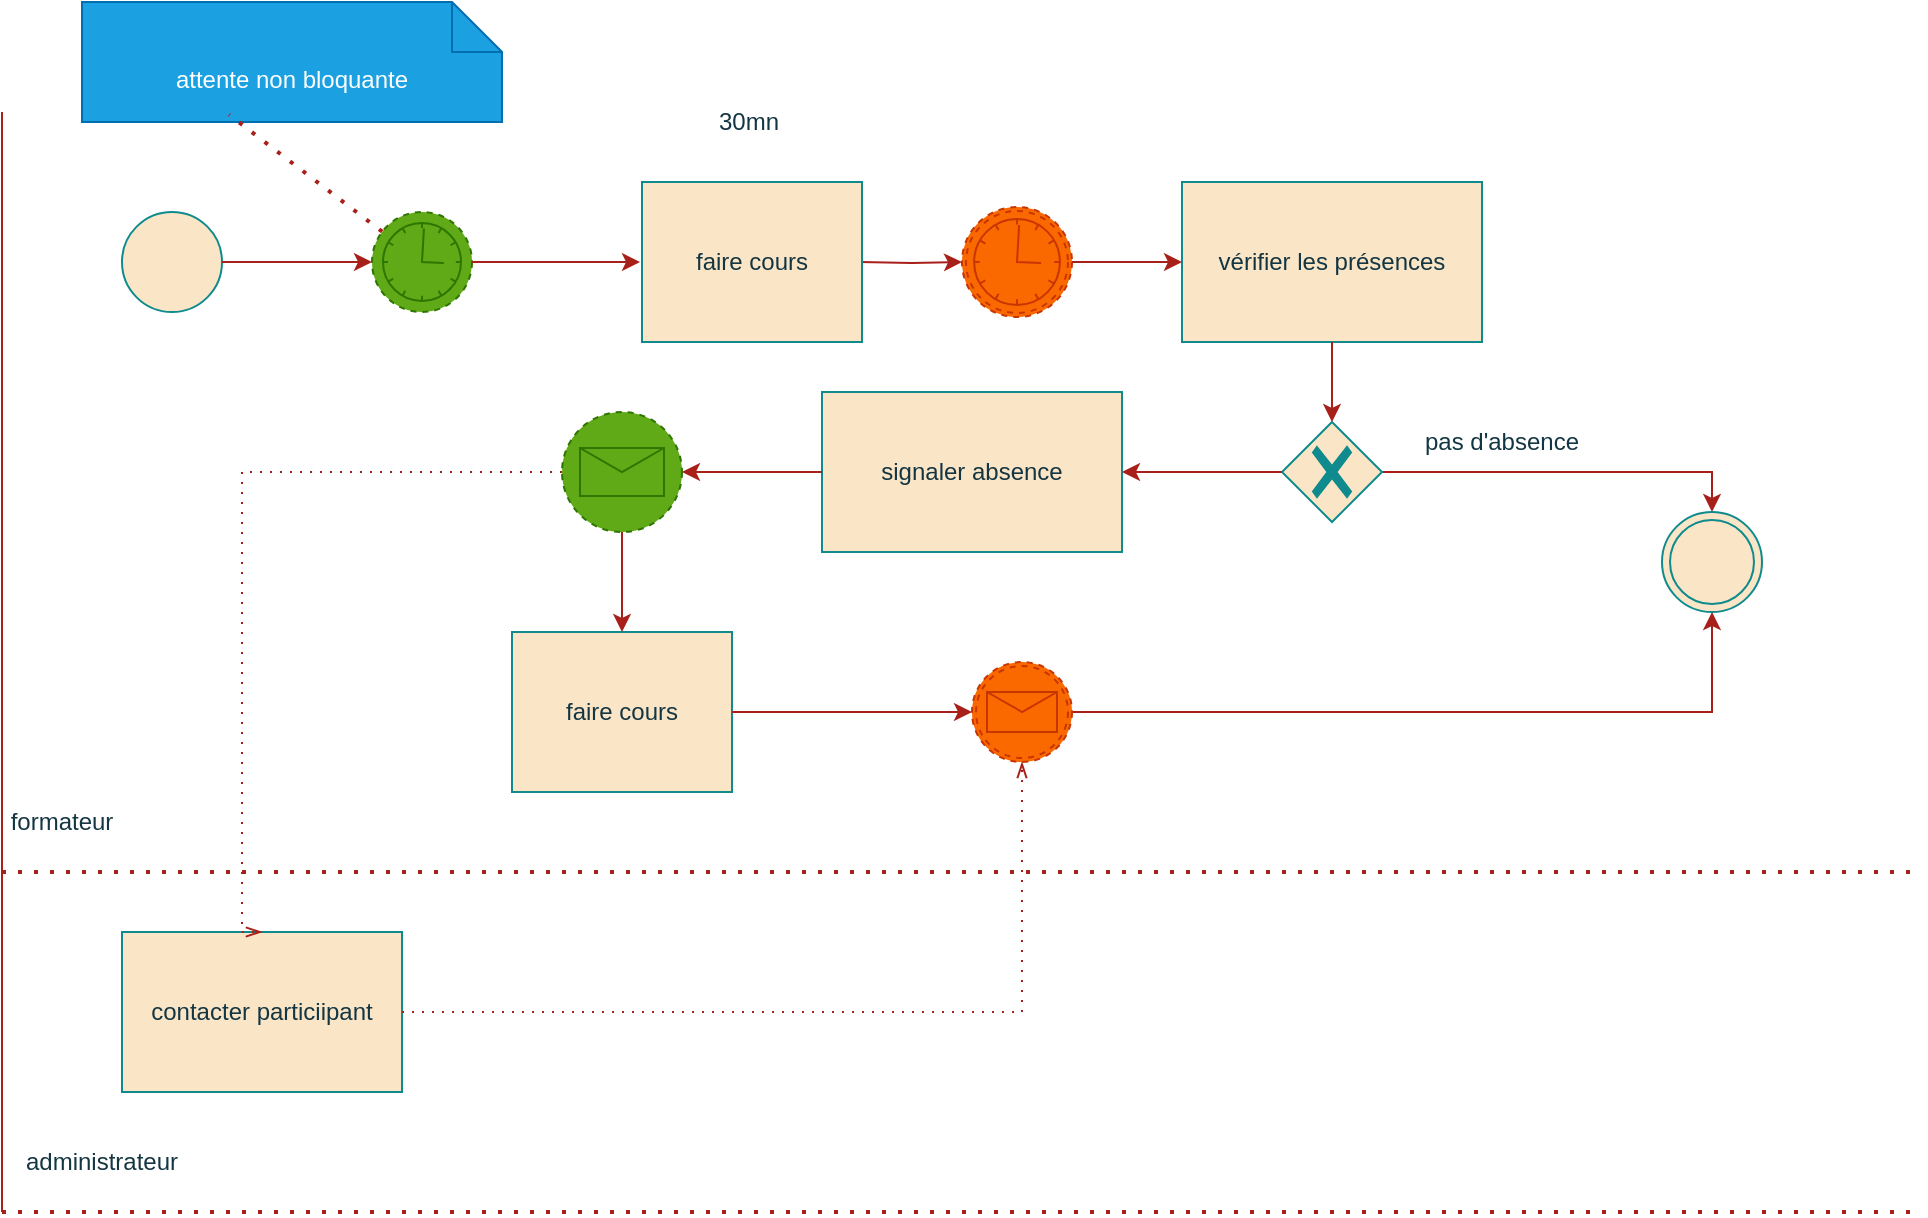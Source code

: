 <mxfile version="28.2.7">
  <diagram name="Page-1" id="EYg3MqegUCzYYS_CXkTB">
    <mxGraphModel dx="1092" dy="565" grid="1" gridSize="10" guides="1" tooltips="1" connect="1" arrows="1" fold="1" page="1" pageScale="1" pageWidth="827" pageHeight="1169" math="0" shadow="0">
      <root>
        <mxCell id="0" />
        <mxCell id="1" parent="0" />
        <mxCell id="wHHLx8FjQf187PXlfKUF-98" value="" style="points=[[0.145,0.145,0],[0.5,0,0],[0.855,0.145,0],[1,0.5,0],[0.855,0.855,0],[0.5,1,0],[0.145,0.855,0],[0,0.5,0]];shape=mxgraph.bpmn.event;html=1;verticalLabelPosition=bottom;labelBackgroundColor=#ffffff;verticalAlign=top;align=center;perimeter=ellipsePerimeter;outlineConnect=0;aspect=fixed;outline=standard;symbol=general;strokeColor=#0F8B8D;fontColor=#143642;fillColor=#FAE5C7;" vertex="1" parent="1">
          <mxGeometry x="100" y="170" width="50" height="50" as="geometry" />
        </mxCell>
        <mxCell id="wHHLx8FjQf187PXlfKUF-101" value="" style="points=[[0.145,0.145,0],[0.5,0,0],[0.855,0.145,0],[1,0.5,0],[0.855,0.855,0],[0.5,1,0],[0.145,0.855,0],[0,0.5,0]];shape=mxgraph.bpmn.event;html=1;verticalLabelPosition=bottom;labelBackgroundColor=#ffffff;verticalAlign=top;align=center;perimeter=ellipsePerimeter;outlineConnect=0;aspect=fixed;outline=eventNonint;symbol=timer;strokeColor=#2D7600;fontColor=#ffffff;fillColor=#60a917;" vertex="1" parent="1">
          <mxGeometry x="225" y="170" width="50" height="50" as="geometry" />
        </mxCell>
        <mxCell id="wHHLx8FjQf187PXlfKUF-102" value="30mn" style="text;html=1;whiteSpace=wrap;strokeColor=none;fillColor=none;align=center;verticalAlign=middle;rounded=0;fontColor=#143642;" vertex="1" parent="1">
          <mxGeometry x="386" y="110" width="55" height="30" as="geometry" />
        </mxCell>
        <mxCell id="wHHLx8FjQf187PXlfKUF-103" value="attente non bloquante" style="shape=note2;boundedLbl=1;whiteSpace=wrap;html=1;size=25;verticalAlign=top;align=center;strokeColor=#006EAF;fontColor=#ffffff;fillColor=#1ba1e2;" vertex="1" parent="1">
          <mxGeometry x="80" y="65" width="210" height="60" as="geometry" />
        </mxCell>
        <mxCell id="wHHLx8FjQf187PXlfKUF-104" value="" style="endArrow=none;dashed=1;html=1;dashPattern=1 3;strokeWidth=2;rounded=0;strokeColor=#A8201A;fontColor=#143642;fillColor=#FAE5C7;entryX=0.35;entryY=0.939;entryDx=0;entryDy=0;entryPerimeter=0;" edge="1" parent="1" source="wHHLx8FjQf187PXlfKUF-101" target="wHHLx8FjQf187PXlfKUF-103">
          <mxGeometry width="50" height="50" relative="1" as="geometry">
            <mxPoint x="390" y="280" as="sourcePoint" />
            <mxPoint x="440" y="230" as="targetPoint" />
          </mxGeometry>
        </mxCell>
        <mxCell id="wHHLx8FjQf187PXlfKUF-105" value="" style="endArrow=classic;html=1;rounded=0;strokeColor=#A8201A;fontColor=#143642;fillColor=#FAE5C7;exitX=1;exitY=0.5;exitDx=0;exitDy=0;exitPerimeter=0;" edge="1" parent="1" source="wHHLx8FjQf187PXlfKUF-98" target="wHHLx8FjQf187PXlfKUF-101">
          <mxGeometry width="50" height="50" relative="1" as="geometry">
            <mxPoint x="390" y="280" as="sourcePoint" />
            <mxPoint x="440" y="230" as="targetPoint" />
          </mxGeometry>
        </mxCell>
        <mxCell id="wHHLx8FjQf187PXlfKUF-106" value="vérifier les présences" style="points=[[0.25,0,0],[0.5,0,0],[0.75,0,0],[1,0.25,0],[1,0.5,0],[1,0.75,0],[0.75,1,0],[0.5,1,0],[0.25,1,0],[0,0.75,0],[0,0.5,0],[0,0.25,0]];shape=mxgraph.bpmn.task2;whiteSpace=wrap;rectStyle=rounded;size=10;html=1;container=1;expand=0;collapsible=0;taskMarker=abstract;isLoopStandard=1;strokeColor=#0F8B8D;fontColor=#143642;fillColor=#FAE5C7;" vertex="1" parent="1">
          <mxGeometry x="630" y="155" width="150" height="80" as="geometry" />
        </mxCell>
        <mxCell id="wHHLx8FjQf187PXlfKUF-112" style="edgeStyle=orthogonalEdgeStyle;rounded=0;orthogonalLoop=1;jettySize=auto;html=1;entryX=0.5;entryY=0;entryDx=0;entryDy=0;strokeColor=#A8201A;fontColor=#143642;fillColor=#FAE5C7;" edge="1" parent="1" source="wHHLx8FjQf187PXlfKUF-108" target="wHHLx8FjQf187PXlfKUF-111">
          <mxGeometry relative="1" as="geometry" />
        </mxCell>
        <mxCell id="wHHLx8FjQf187PXlfKUF-108" value="" style="points=[[0.25,0.25,0],[0.5,0,0],[0.75,0.25,0],[1,0.5,0],[0.75,0.75,0],[0.5,1,0],[0.25,0.75,0],[0,0.5,0]];shape=mxgraph.bpmn.gateway2;html=1;verticalLabelPosition=bottom;labelBackgroundColor=#ffffff;verticalAlign=top;align=center;perimeter=rhombusPerimeter;outlineConnect=0;outline=none;symbol=none;gwType=exclusive;strokeColor=#0F8B8D;fontColor=#143642;fillColor=#FAE5C7;" vertex="1" parent="1">
          <mxGeometry x="680" y="275" width="50" height="50" as="geometry" />
        </mxCell>
        <mxCell id="wHHLx8FjQf187PXlfKUF-109" value="" style="endArrow=classic;html=1;rounded=0;strokeColor=#A8201A;fontColor=#143642;fillColor=#FAE5C7;exitX=0.5;exitY=1;exitDx=0;exitDy=0;exitPerimeter=0;entryX=0.5;entryY=0;entryDx=0;entryDy=0;entryPerimeter=0;" edge="1" parent="1" source="wHHLx8FjQf187PXlfKUF-106" target="wHHLx8FjQf187PXlfKUF-108">
          <mxGeometry width="50" height="50" relative="1" as="geometry">
            <mxPoint x="540" y="205" as="sourcePoint" />
            <mxPoint x="630" y="205" as="targetPoint" />
          </mxGeometry>
        </mxCell>
        <mxCell id="wHHLx8FjQf187PXlfKUF-111" value="" style="ellipse;shape=doubleEllipse;html=1;dashed=0;whiteSpace=wrap;aspect=fixed;strokeColor=#0F8B8D;fontColor=#143642;fillColor=#FAE5C7;" vertex="1" parent="1">
          <mxGeometry x="870" y="320" width="50" height="50" as="geometry" />
        </mxCell>
        <mxCell id="wHHLx8FjQf187PXlfKUF-113" value="pas d&#39;absence" style="text;html=1;whiteSpace=wrap;strokeColor=none;fillColor=none;align=center;verticalAlign=middle;rounded=0;fontColor=#143642;" vertex="1" parent="1">
          <mxGeometry x="720" y="270" width="140" height="30" as="geometry" />
        </mxCell>
        <mxCell id="wHHLx8FjQf187PXlfKUF-114" value="" style="points=[[0.145,0.145,0],[0.5,0,0],[0.855,0.145,0],[1,0.5,0],[0.855,0.855,0],[0.5,1,0],[0.145,0.855,0],[0,0.5,0]];shape=mxgraph.bpmn.event;html=1;verticalLabelPosition=bottom;labelBackgroundColor=#ffffff;verticalAlign=top;align=center;perimeter=ellipsePerimeter;outlineConnect=0;aspect=fixed;outline=boundNonint;symbol=timer;strokeColor=#C73500;fontColor=#000000;fillColor=#fa6800;" vertex="1" parent="1">
          <mxGeometry x="520" y="167.5" width="55" height="55" as="geometry" />
        </mxCell>
        <mxCell id="wHHLx8FjQf187PXlfKUF-118" style="edgeStyle=orthogonalEdgeStyle;rounded=0;orthogonalLoop=1;jettySize=auto;html=1;strokeColor=#A8201A;fontColor=#143642;fillColor=#FAE5C7;" edge="1" parent="1" target="wHHLx8FjQf187PXlfKUF-114">
          <mxGeometry relative="1" as="geometry">
            <mxPoint x="469" y="195" as="sourcePoint" />
          </mxGeometry>
        </mxCell>
        <mxCell id="wHHLx8FjQf187PXlfKUF-117" style="edgeStyle=orthogonalEdgeStyle;rounded=0;orthogonalLoop=1;jettySize=auto;html=1;entryX=0;entryY=0.5;entryDx=0;entryDy=0;entryPerimeter=0;strokeColor=#A8201A;fontColor=#143642;fillColor=#FAE5C7;" edge="1" parent="1" source="wHHLx8FjQf187PXlfKUF-101">
          <mxGeometry relative="1" as="geometry">
            <mxPoint x="359" y="195" as="targetPoint" />
          </mxGeometry>
        </mxCell>
        <mxCell id="wHHLx8FjQf187PXlfKUF-119" style="edgeStyle=orthogonalEdgeStyle;rounded=0;orthogonalLoop=1;jettySize=auto;html=1;entryX=0;entryY=0.5;entryDx=0;entryDy=0;entryPerimeter=0;strokeColor=#A8201A;fontColor=#143642;fillColor=#FAE5C7;" edge="1" parent="1" source="wHHLx8FjQf187PXlfKUF-114" target="wHHLx8FjQf187PXlfKUF-106">
          <mxGeometry relative="1" as="geometry" />
        </mxCell>
        <mxCell id="wHHLx8FjQf187PXlfKUF-120" value="signaler absence" style="points=[[0.25,0,0],[0.5,0,0],[0.75,0,0],[1,0.25,0],[1,0.5,0],[1,0.75,0],[0.75,1,0],[0.5,1,0],[0.25,1,0],[0,0.75,0],[0,0.5,0],[0,0.25,0]];shape=mxgraph.bpmn.task2;whiteSpace=wrap;rectStyle=rounded;size=10;html=1;container=1;expand=0;collapsible=0;taskMarker=abstract;isLoopStandard=1;strokeColor=#0F8B8D;fontColor=#143642;fillColor=#FAE5C7;" vertex="1" parent="1">
          <mxGeometry x="450" y="260" width="150" height="80" as="geometry" />
        </mxCell>
        <mxCell id="wHHLx8FjQf187PXlfKUF-121" style="edgeStyle=orthogonalEdgeStyle;rounded=0;orthogonalLoop=1;jettySize=auto;html=1;entryX=1;entryY=0.5;entryDx=0;entryDy=0;entryPerimeter=0;strokeColor=#A8201A;fontColor=#143642;fillColor=#FAE5C7;" edge="1" parent="1" source="wHHLx8FjQf187PXlfKUF-108" target="wHHLx8FjQf187PXlfKUF-120">
          <mxGeometry relative="1" as="geometry" />
        </mxCell>
        <mxCell id="wHHLx8FjQf187PXlfKUF-124" value="&lt;div&gt;faire cours&lt;/div&gt;" style="points=[[0.25,0,0],[0.5,0,0],[0.75,0,0],[1,0.25,0],[1,0.5,0],[1,0.75,0],[0.75,1,0],[0.5,1,0],[0.25,1,0],[0,0.75,0],[0,0.5,0],[0,0.25,0]];shape=mxgraph.bpmn.task2;whiteSpace=wrap;rectStyle=rounded;size=10;html=1;container=1;expand=0;collapsible=0;taskMarker=abstract;strokeColor=#0F8B8D;fontColor=#143642;fillColor=#FAE5C7;" vertex="1" parent="1">
          <mxGeometry x="360" y="155" width="110" height="80" as="geometry" />
        </mxCell>
        <mxCell id="wHHLx8FjQf187PXlfKUF-125" value="&lt;div&gt;faire cours&lt;/div&gt;" style="points=[[0.25,0,0],[0.5,0,0],[0.75,0,0],[1,0.25,0],[1,0.5,0],[1,0.75,0],[0.75,1,0],[0.5,1,0],[0.25,1,0],[0,0.75,0],[0,0.5,0],[0,0.25,0]];shape=mxgraph.bpmn.task2;whiteSpace=wrap;rectStyle=rounded;size=10;html=1;container=1;expand=0;collapsible=0;taskMarker=abstract;strokeColor=#0F8B8D;fontColor=#143642;fillColor=#FAE5C7;" vertex="1" parent="1">
          <mxGeometry x="295" y="380" width="110" height="80" as="geometry" />
        </mxCell>
        <mxCell id="wHHLx8FjQf187PXlfKUF-126" value="" style="edgeStyle=orthogonalEdgeStyle;rounded=0;orthogonalLoop=1;jettySize=auto;html=1;strokeColor=#A8201A;fontColor=#143642;fillColor=#FAE5C7;" edge="1" parent="1" source="wHHLx8FjQf187PXlfKUF-120" target="wHHLx8FjQf187PXlfKUF-122">
          <mxGeometry relative="1" as="geometry">
            <mxPoint x="340" y="300" as="targetPoint" />
            <mxPoint x="450" y="300" as="sourcePoint" />
          </mxGeometry>
        </mxCell>
        <mxCell id="wHHLx8FjQf187PXlfKUF-122" value="" style="points=[[0.145,0.145,0],[0.5,0,0],[0.855,0.145,0],[1,0.5,0],[0.855,0.855,0],[0.5,1,0],[0.145,0.855,0],[0,0.5,0]];shape=mxgraph.bpmn.event;html=1;verticalLabelPosition=bottom;labelBackgroundColor=#ffffff;verticalAlign=top;align=center;perimeter=ellipsePerimeter;outlineConnect=0;aspect=fixed;outline=eventNonint;symbol=message;strokeColor=#2D7600;fontColor=#ffffff;fillColor=#60a917;" vertex="1" parent="1">
          <mxGeometry x="320" y="270" width="60" height="60" as="geometry" />
        </mxCell>
        <mxCell id="wHHLx8FjQf187PXlfKUF-129" style="edgeStyle=orthogonalEdgeStyle;rounded=0;orthogonalLoop=1;jettySize=auto;html=1;entryX=0.5;entryY=0;entryDx=0;entryDy=0;entryPerimeter=0;strokeColor=#A8201A;fontColor=#143642;fillColor=#FAE5C7;" edge="1" parent="1" source="wHHLx8FjQf187PXlfKUF-122" target="wHHLx8FjQf187PXlfKUF-125">
          <mxGeometry relative="1" as="geometry" />
        </mxCell>
        <mxCell id="wHHLx8FjQf187PXlfKUF-131" value="formateur" style="text;html=1;whiteSpace=wrap;strokeColor=none;fillColor=none;align=center;verticalAlign=middle;rounded=0;fontColor=#143642;" vertex="1" parent="1">
          <mxGeometry x="40" y="460" width="60" height="30" as="geometry" />
        </mxCell>
        <mxCell id="wHHLx8FjQf187PXlfKUF-133" value="administrateur" style="text;html=1;whiteSpace=wrap;strokeColor=none;fillColor=none;align=center;verticalAlign=middle;rounded=0;fontColor=#143642;" vertex="1" parent="1">
          <mxGeometry x="40" y="630" width="100" height="30" as="geometry" />
        </mxCell>
        <mxCell id="wHHLx8FjQf187PXlfKUF-134" value="contacter particiipant" style="points=[[0.25,0,0],[0.5,0,0],[0.75,0,0],[1,0.25,0],[1,0.5,0],[1,0.75,0],[0.75,1,0],[0.5,1,0],[0.25,1,0],[0,0.75,0],[0,0.5,0],[0,0.25,0]];shape=mxgraph.bpmn.task2;whiteSpace=wrap;rectStyle=rounded;size=10;html=1;container=1;expand=0;collapsible=0;taskMarker=abstract;isLoopStandard=1;strokeColor=#0F8B8D;fontColor=#143642;fillColor=#FAE5C7;" vertex="1" parent="1">
          <mxGeometry x="100" y="530" width="140" height="80" as="geometry" />
        </mxCell>
        <mxCell id="wHHLx8FjQf187PXlfKUF-136" value="" style="endArrow=none;html=1;rounded=0;strokeColor=#A8201A;fontColor=#143642;fillColor=#FAE5C7;" edge="1" parent="1">
          <mxGeometry width="50" height="50" relative="1" as="geometry">
            <mxPoint x="40" y="670" as="sourcePoint" />
            <mxPoint x="40" y="120" as="targetPoint" />
          </mxGeometry>
        </mxCell>
        <mxCell id="wHHLx8FjQf187PXlfKUF-137" value="" style="endArrow=none;dashed=1;html=1;dashPattern=1 3;strokeWidth=2;rounded=0;strokeColor=#A8201A;fontColor=#143642;fillColor=#FAE5C7;" edge="1" parent="1">
          <mxGeometry width="50" height="50" relative="1" as="geometry">
            <mxPoint x="40" y="500" as="sourcePoint" />
            <mxPoint x="1000" y="500" as="targetPoint" />
          </mxGeometry>
        </mxCell>
        <mxCell id="wHHLx8FjQf187PXlfKUF-138" value="" style="endArrow=none;dashed=1;html=1;dashPattern=1 3;strokeWidth=2;rounded=0;strokeColor=#A8201A;fontColor=#143642;fillColor=#FAE5C7;" edge="1" parent="1">
          <mxGeometry width="50" height="50" relative="1" as="geometry">
            <mxPoint x="40" y="670" as="sourcePoint" />
            <mxPoint x="1000" y="670" as="targetPoint" />
          </mxGeometry>
        </mxCell>
        <mxCell id="wHHLx8FjQf187PXlfKUF-139" value="" style="edgeStyle=elbowEdgeStyle;fontSize=12;html=1;endFill=0;startFill=0;endSize=6;startSize=6;dashed=1;dashPattern=1 4;endArrow=openThin;startArrow=none;rounded=0;strokeColor=#A8201A;fontColor=#143642;fillColor=#FAE5C7;exitX=0;exitY=0.5;exitDx=0;exitDy=0;exitPerimeter=0;entryX=0.5;entryY=0;entryDx=0;entryDy=0;entryPerimeter=0;" edge="1" parent="1" source="wHHLx8FjQf187PXlfKUF-122" target="wHHLx8FjQf187PXlfKUF-134">
          <mxGeometry width="160" relative="1" as="geometry">
            <mxPoint x="430" y="530" as="sourcePoint" />
            <mxPoint x="590" y="530" as="targetPoint" />
            <Array as="points">
              <mxPoint x="160" y="460" />
            </Array>
          </mxGeometry>
        </mxCell>
        <mxCell id="wHHLx8FjQf187PXlfKUF-143" style="edgeStyle=orthogonalEdgeStyle;rounded=0;orthogonalLoop=1;jettySize=auto;html=1;entryX=0.5;entryY=1;entryDx=0;entryDy=0;strokeColor=#A8201A;fontColor=#143642;fillColor=#FAE5C7;" edge="1" parent="1" source="wHHLx8FjQf187PXlfKUF-140" target="wHHLx8FjQf187PXlfKUF-111">
          <mxGeometry relative="1" as="geometry">
            <mxPoint x="895" y="340" as="targetPoint" />
          </mxGeometry>
        </mxCell>
        <mxCell id="wHHLx8FjQf187PXlfKUF-140" value="" style="points=[[0.145,0.145,0],[0.5,0,0],[0.855,0.145,0],[1,0.5,0],[0.855,0.855,0],[0.5,1,0],[0.145,0.855,0],[0,0.5,0]];shape=mxgraph.bpmn.event;html=1;verticalLabelPosition=bottom;labelBackgroundColor=#ffffff;verticalAlign=top;align=center;perimeter=ellipsePerimeter;outlineConnect=0;aspect=fixed;outline=boundNonint;symbol=message;strokeColor=#C73500;fontColor=#000000;fillColor=#fa6800;" vertex="1" parent="1">
          <mxGeometry x="525" y="395" width="50" height="50" as="geometry" />
        </mxCell>
        <mxCell id="wHHLx8FjQf187PXlfKUF-141" value="" style="edgeStyle=elbowEdgeStyle;fontSize=12;html=1;endFill=0;startFill=0;endSize=6;startSize=6;dashed=1;dashPattern=1 4;endArrow=openThin;startArrow=none;rounded=0;strokeColor=#A8201A;fontColor=#143642;fillColor=#FAE5C7;entryX=0.5;entryY=1;entryDx=0;entryDy=0;entryPerimeter=0;exitX=1;exitY=0.5;exitDx=0;exitDy=0;exitPerimeter=0;" edge="1" parent="1" source="wHHLx8FjQf187PXlfKUF-134" target="wHHLx8FjQf187PXlfKUF-140">
          <mxGeometry width="160" relative="1" as="geometry">
            <mxPoint x="250" y="640" as="sourcePoint" />
            <mxPoint x="550" y="640" as="targetPoint" />
            <Array as="points">
              <mxPoint x="550" y="580" />
            </Array>
          </mxGeometry>
        </mxCell>
        <mxCell id="wHHLx8FjQf187PXlfKUF-142" style="edgeStyle=orthogonalEdgeStyle;rounded=0;orthogonalLoop=1;jettySize=auto;html=1;entryX=0;entryY=0.5;entryDx=0;entryDy=0;entryPerimeter=0;strokeColor=#A8201A;fontColor=#143642;fillColor=#FAE5C7;" edge="1" parent="1" source="wHHLx8FjQf187PXlfKUF-125" target="wHHLx8FjQf187PXlfKUF-140">
          <mxGeometry relative="1" as="geometry" />
        </mxCell>
      </root>
    </mxGraphModel>
  </diagram>
</mxfile>
